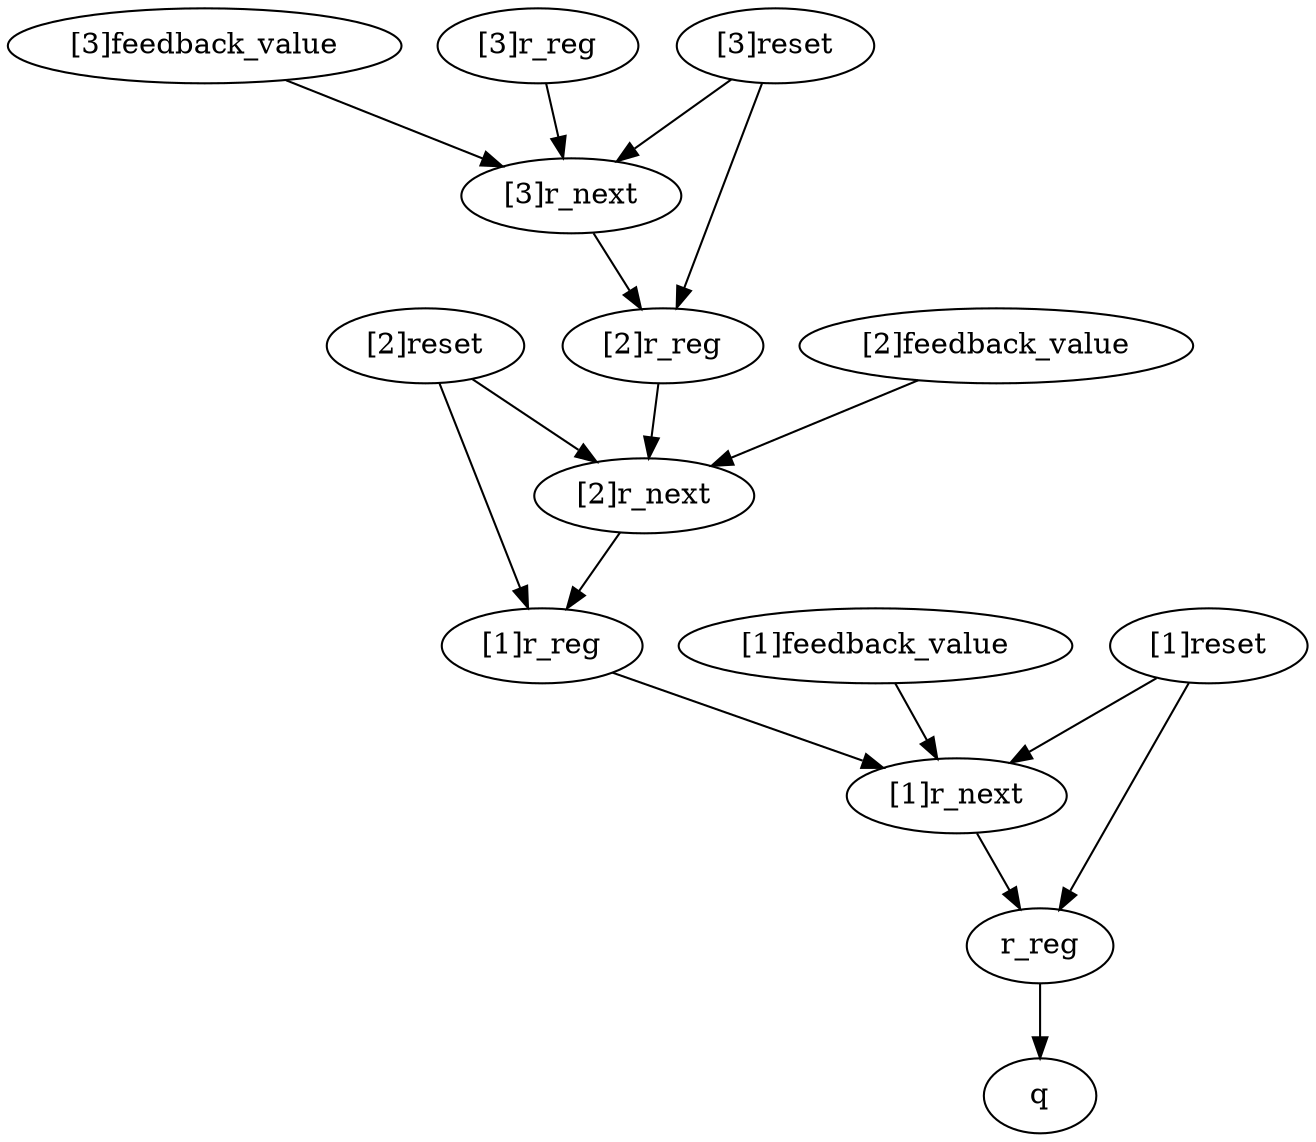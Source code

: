 strict digraph "" {
	"[2]reset"	[complexity=24,
		importance=1.44886368947,
		rank=0.0603693203945];
	"[1]r_reg"	[complexity=13,
		importance=1.05681853326,
		rank=0.0812937333278];
	"[2]reset" -> "[1]r_reg";
	"[2]r_next"	[complexity=15,
		importance=1.32954544176,
		rank=0.0886363627841];
	"[2]reset" -> "[2]r_next";
	"[1]feedback_value"	[complexity=13,
		importance=0.880681752294,
		rank=0.0677447501764];
	"[1]r_next"	[complexity=4,
		importance=0.761363504588,
		rank=0.190340876147];
	"[1]feedback_value" -> "[1]r_next";
	"[1]r_reg" -> "[1]r_next";
	"[3]feedback_value"	[complexity=35,
		importance=2.01704562664,
		rank=0.0576298750469];
	"[3]r_next"	[complexity=26,
		importance=1.89772737893,
		rank=0.0729895145744];
	"[3]feedback_value" -> "[3]r_next";
	"[2]r_reg"	[complexity=24,
		importance=1.62500047044,
		rank=0.0677083529348];
	"[2]r_reg" -> "[2]r_next";
	"[3]r_next" -> "[2]r_reg";
	"[2]feedback_value"	[complexity=24,
		importance=1.44886368947,
		rank=0.0603693203945];
	"[2]feedback_value" -> "[2]r_next";
	"[3]r_reg"	[complexity=35,
		importance=2.19318240761,
		rank=0.0626623545031];
	"[3]r_reg" -> "[3]r_next";
	q	[complexity=0,
		importance=0.193181567414,
		rank=0.0];
	r_reg	[complexity=2,
		importance=0.488636596088,
		rank=0.244318298044];
	"[1]r_next" -> r_reg;
	"[2]r_next" -> "[1]r_reg";
	r_reg -> q;
	"[1]reset"	[complexity=13,
		importance=0.880681752294,
		rank=0.0677447501764];
	"[1]reset" -> "[1]r_next";
	"[1]reset" -> r_reg;
	"[3]reset"	[complexity=35,
		importance=2.01704562664,
		rank=0.0576298750469];
	"[3]reset" -> "[2]r_reg";
	"[3]reset" -> "[3]r_next";
}
